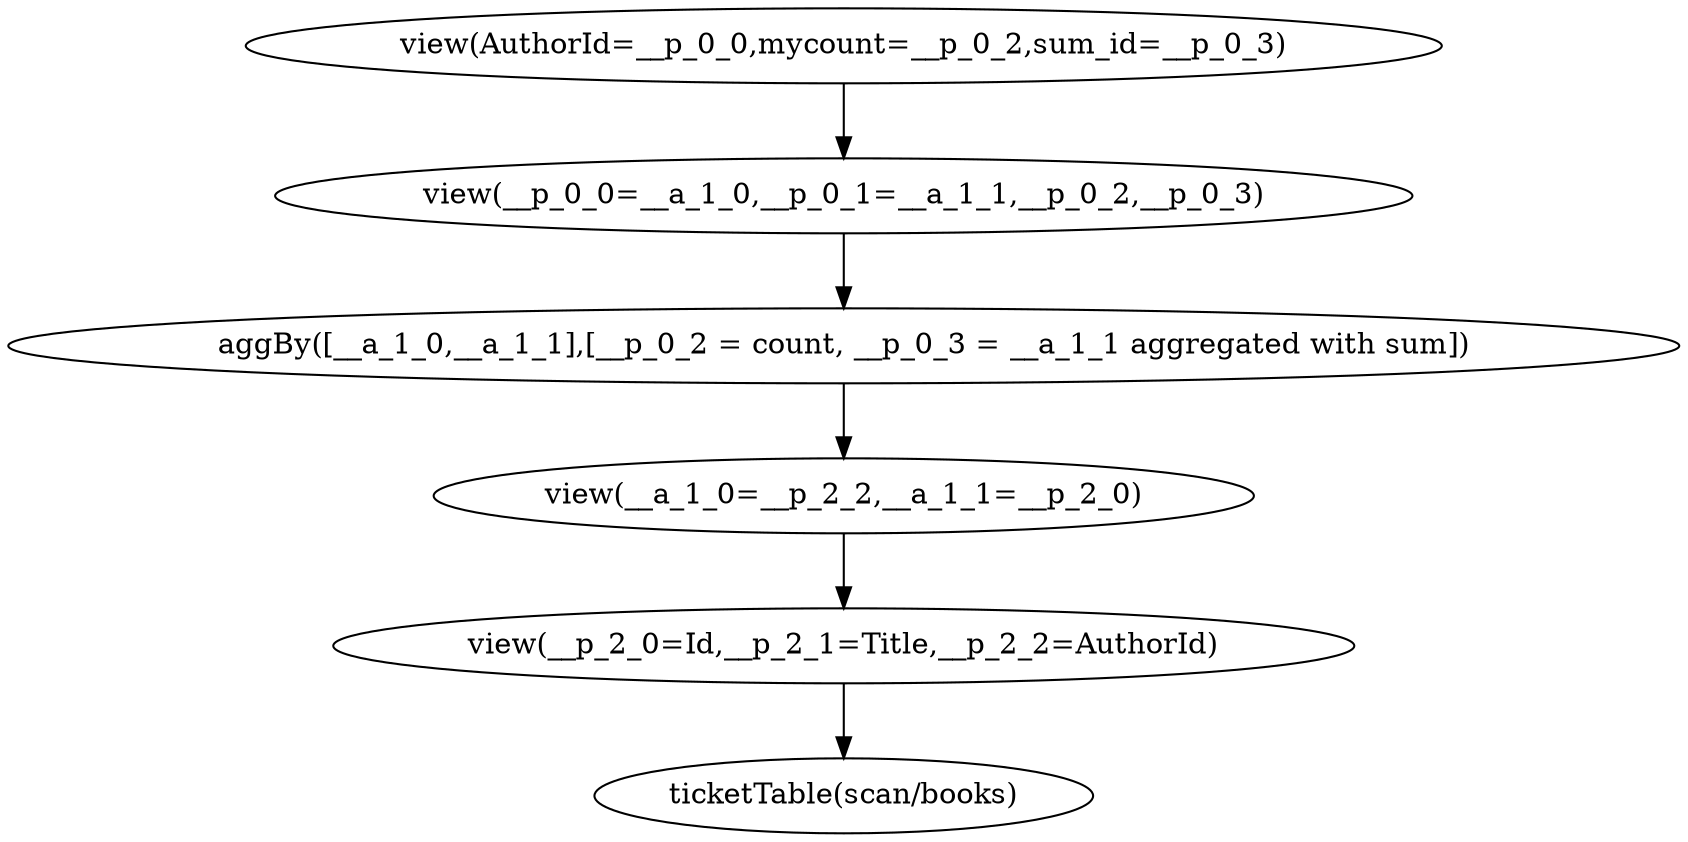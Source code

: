 digraph {
"op_0" ["label"="ticketTable(scan/books)"]
"op_1" ["label"="view(__p_2_0=Id,__p_2_1=Title,__p_2_2=AuthorId)"]
"op_2" ["label"="view(__a_1_0=__p_2_2,__a_1_1=__p_2_0)"]
"op_3" ["label"="aggBy([__a_1_0,__a_1_1],[__p_0_2 = count, __p_0_3 = __a_1_1 aggregated with sum])"]
"op_4" ["label"="view(__p_0_0=__a_1_0,__p_0_1=__a_1_1,__p_0_2,__p_0_3)"]
"op_5" ["label"="view(AuthorId=__p_0_0,mycount=__p_0_2,sum_id=__p_0_3)"]
"op_1" -> "op_0"
"op_2" -> "op_1"
"op_3" -> "op_2"
"op_4" -> "op_3"
"op_5" -> "op_4"
}